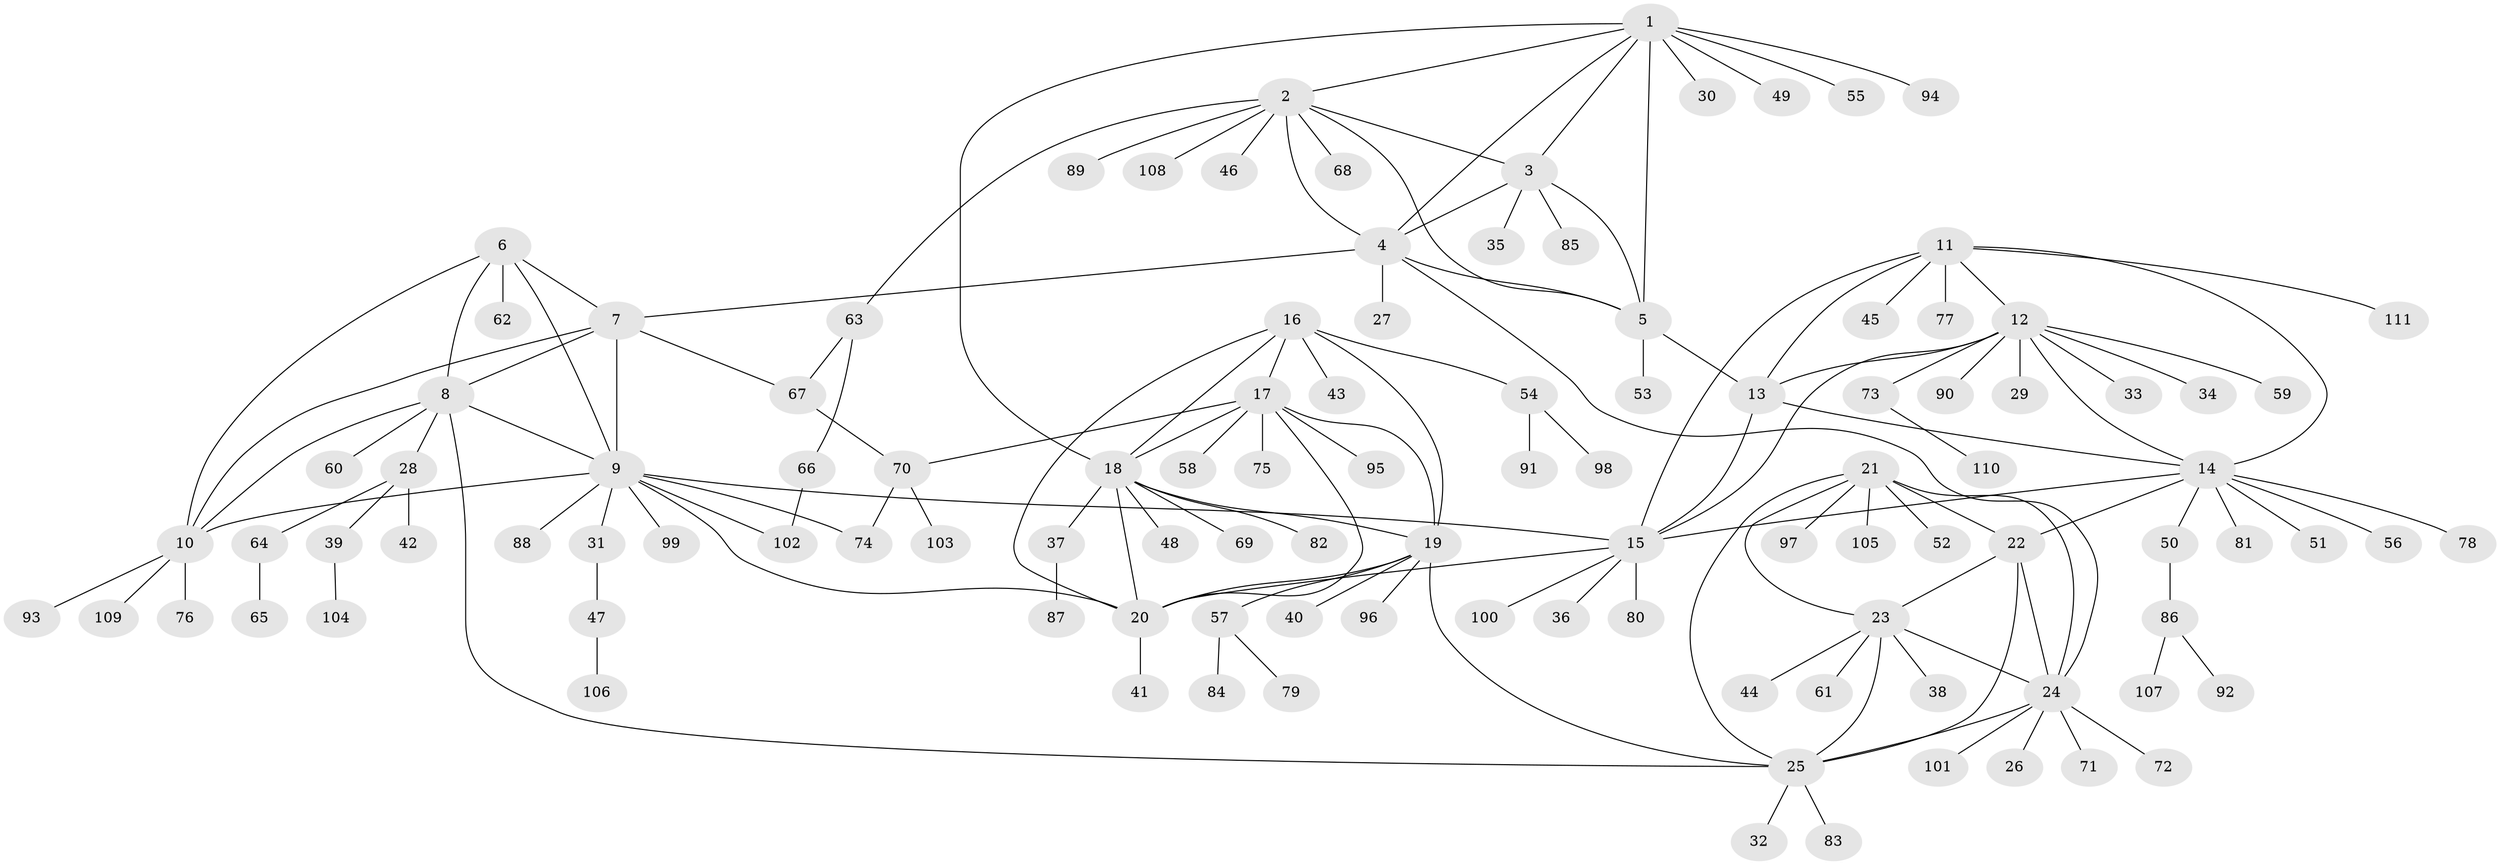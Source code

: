 // Generated by graph-tools (version 1.1) at 2025/02/03/09/25 03:02:39]
// undirected, 111 vertices, 150 edges
graph export_dot {
graph [start="1"]
  node [color=gray90,style=filled];
  1;
  2;
  3;
  4;
  5;
  6;
  7;
  8;
  9;
  10;
  11;
  12;
  13;
  14;
  15;
  16;
  17;
  18;
  19;
  20;
  21;
  22;
  23;
  24;
  25;
  26;
  27;
  28;
  29;
  30;
  31;
  32;
  33;
  34;
  35;
  36;
  37;
  38;
  39;
  40;
  41;
  42;
  43;
  44;
  45;
  46;
  47;
  48;
  49;
  50;
  51;
  52;
  53;
  54;
  55;
  56;
  57;
  58;
  59;
  60;
  61;
  62;
  63;
  64;
  65;
  66;
  67;
  68;
  69;
  70;
  71;
  72;
  73;
  74;
  75;
  76;
  77;
  78;
  79;
  80;
  81;
  82;
  83;
  84;
  85;
  86;
  87;
  88;
  89;
  90;
  91;
  92;
  93;
  94;
  95;
  96;
  97;
  98;
  99;
  100;
  101;
  102;
  103;
  104;
  105;
  106;
  107;
  108;
  109;
  110;
  111;
  1 -- 2;
  1 -- 3;
  1 -- 4;
  1 -- 5;
  1 -- 18;
  1 -- 30;
  1 -- 49;
  1 -- 55;
  1 -- 94;
  2 -- 3;
  2 -- 4;
  2 -- 5;
  2 -- 46;
  2 -- 63;
  2 -- 68;
  2 -- 89;
  2 -- 108;
  3 -- 4;
  3 -- 5;
  3 -- 35;
  3 -- 85;
  4 -- 5;
  4 -- 7;
  4 -- 24;
  4 -- 27;
  5 -- 13;
  5 -- 53;
  6 -- 7;
  6 -- 8;
  6 -- 9;
  6 -- 10;
  6 -- 62;
  7 -- 8;
  7 -- 9;
  7 -- 10;
  7 -- 67;
  8 -- 9;
  8 -- 10;
  8 -- 25;
  8 -- 28;
  8 -- 60;
  9 -- 10;
  9 -- 15;
  9 -- 20;
  9 -- 31;
  9 -- 74;
  9 -- 88;
  9 -- 99;
  9 -- 102;
  10 -- 76;
  10 -- 93;
  10 -- 109;
  11 -- 12;
  11 -- 13;
  11 -- 14;
  11 -- 15;
  11 -- 45;
  11 -- 77;
  11 -- 111;
  12 -- 13;
  12 -- 14;
  12 -- 15;
  12 -- 29;
  12 -- 33;
  12 -- 34;
  12 -- 59;
  12 -- 73;
  12 -- 90;
  13 -- 14;
  13 -- 15;
  14 -- 15;
  14 -- 22;
  14 -- 50;
  14 -- 51;
  14 -- 56;
  14 -- 78;
  14 -- 81;
  15 -- 20;
  15 -- 36;
  15 -- 80;
  15 -- 100;
  16 -- 17;
  16 -- 18;
  16 -- 19;
  16 -- 20;
  16 -- 43;
  16 -- 54;
  17 -- 18;
  17 -- 19;
  17 -- 20;
  17 -- 58;
  17 -- 70;
  17 -- 75;
  17 -- 95;
  18 -- 19;
  18 -- 20;
  18 -- 37;
  18 -- 48;
  18 -- 69;
  18 -- 82;
  19 -- 20;
  19 -- 25;
  19 -- 40;
  19 -- 57;
  19 -- 96;
  20 -- 41;
  21 -- 22;
  21 -- 23;
  21 -- 24;
  21 -- 25;
  21 -- 52;
  21 -- 97;
  21 -- 105;
  22 -- 23;
  22 -- 24;
  22 -- 25;
  23 -- 24;
  23 -- 25;
  23 -- 38;
  23 -- 44;
  23 -- 61;
  24 -- 25;
  24 -- 26;
  24 -- 71;
  24 -- 72;
  24 -- 101;
  25 -- 32;
  25 -- 83;
  28 -- 39;
  28 -- 42;
  28 -- 64;
  31 -- 47;
  37 -- 87;
  39 -- 104;
  47 -- 106;
  50 -- 86;
  54 -- 91;
  54 -- 98;
  57 -- 79;
  57 -- 84;
  63 -- 66;
  63 -- 67;
  64 -- 65;
  66 -- 102;
  67 -- 70;
  70 -- 74;
  70 -- 103;
  73 -- 110;
  86 -- 92;
  86 -- 107;
}
